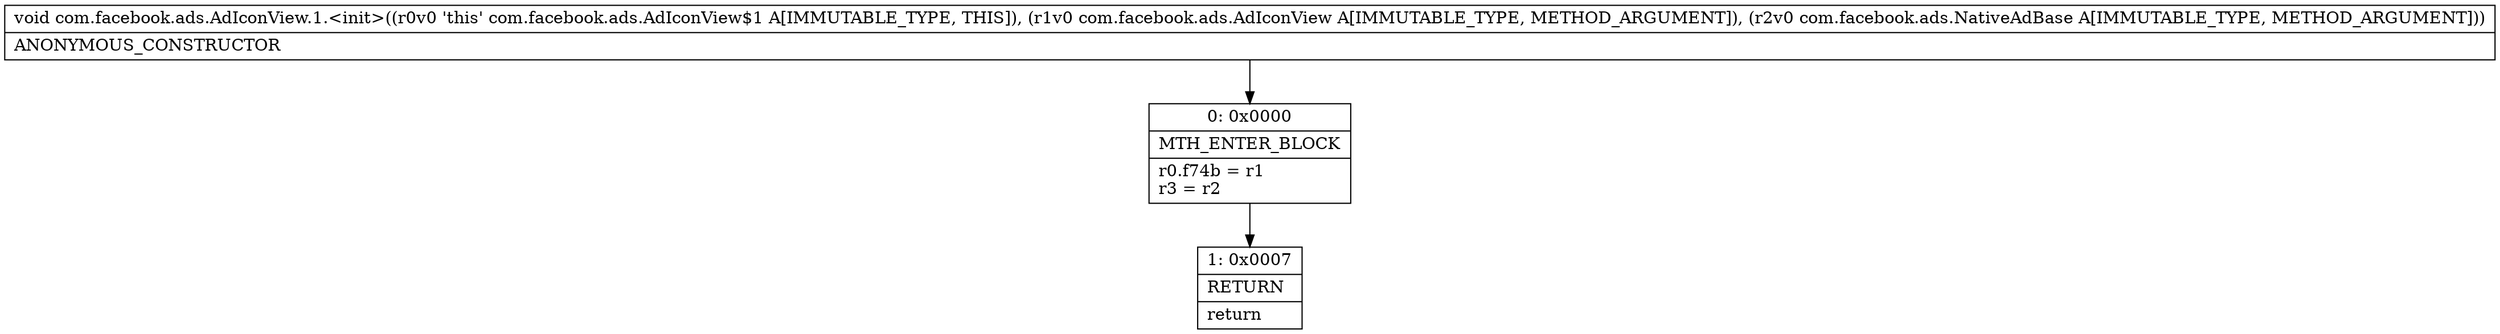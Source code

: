 digraph "CFG forcom.facebook.ads.AdIconView.1.\<init\>(Lcom\/facebook\/ads\/AdIconView;Lcom\/facebook\/ads\/NativeAdBase;)V" {
Node_0 [shape=record,label="{0\:\ 0x0000|MTH_ENTER_BLOCK\l|r0.f74b = r1\lr3 = r2\l}"];
Node_1 [shape=record,label="{1\:\ 0x0007|RETURN\l|return\l}"];
MethodNode[shape=record,label="{void com.facebook.ads.AdIconView.1.\<init\>((r0v0 'this' com.facebook.ads.AdIconView$1 A[IMMUTABLE_TYPE, THIS]), (r1v0 com.facebook.ads.AdIconView A[IMMUTABLE_TYPE, METHOD_ARGUMENT]), (r2v0 com.facebook.ads.NativeAdBase A[IMMUTABLE_TYPE, METHOD_ARGUMENT]))  | ANONYMOUS_CONSTRUCTOR\l}"];
MethodNode -> Node_0;
Node_0 -> Node_1;
}

